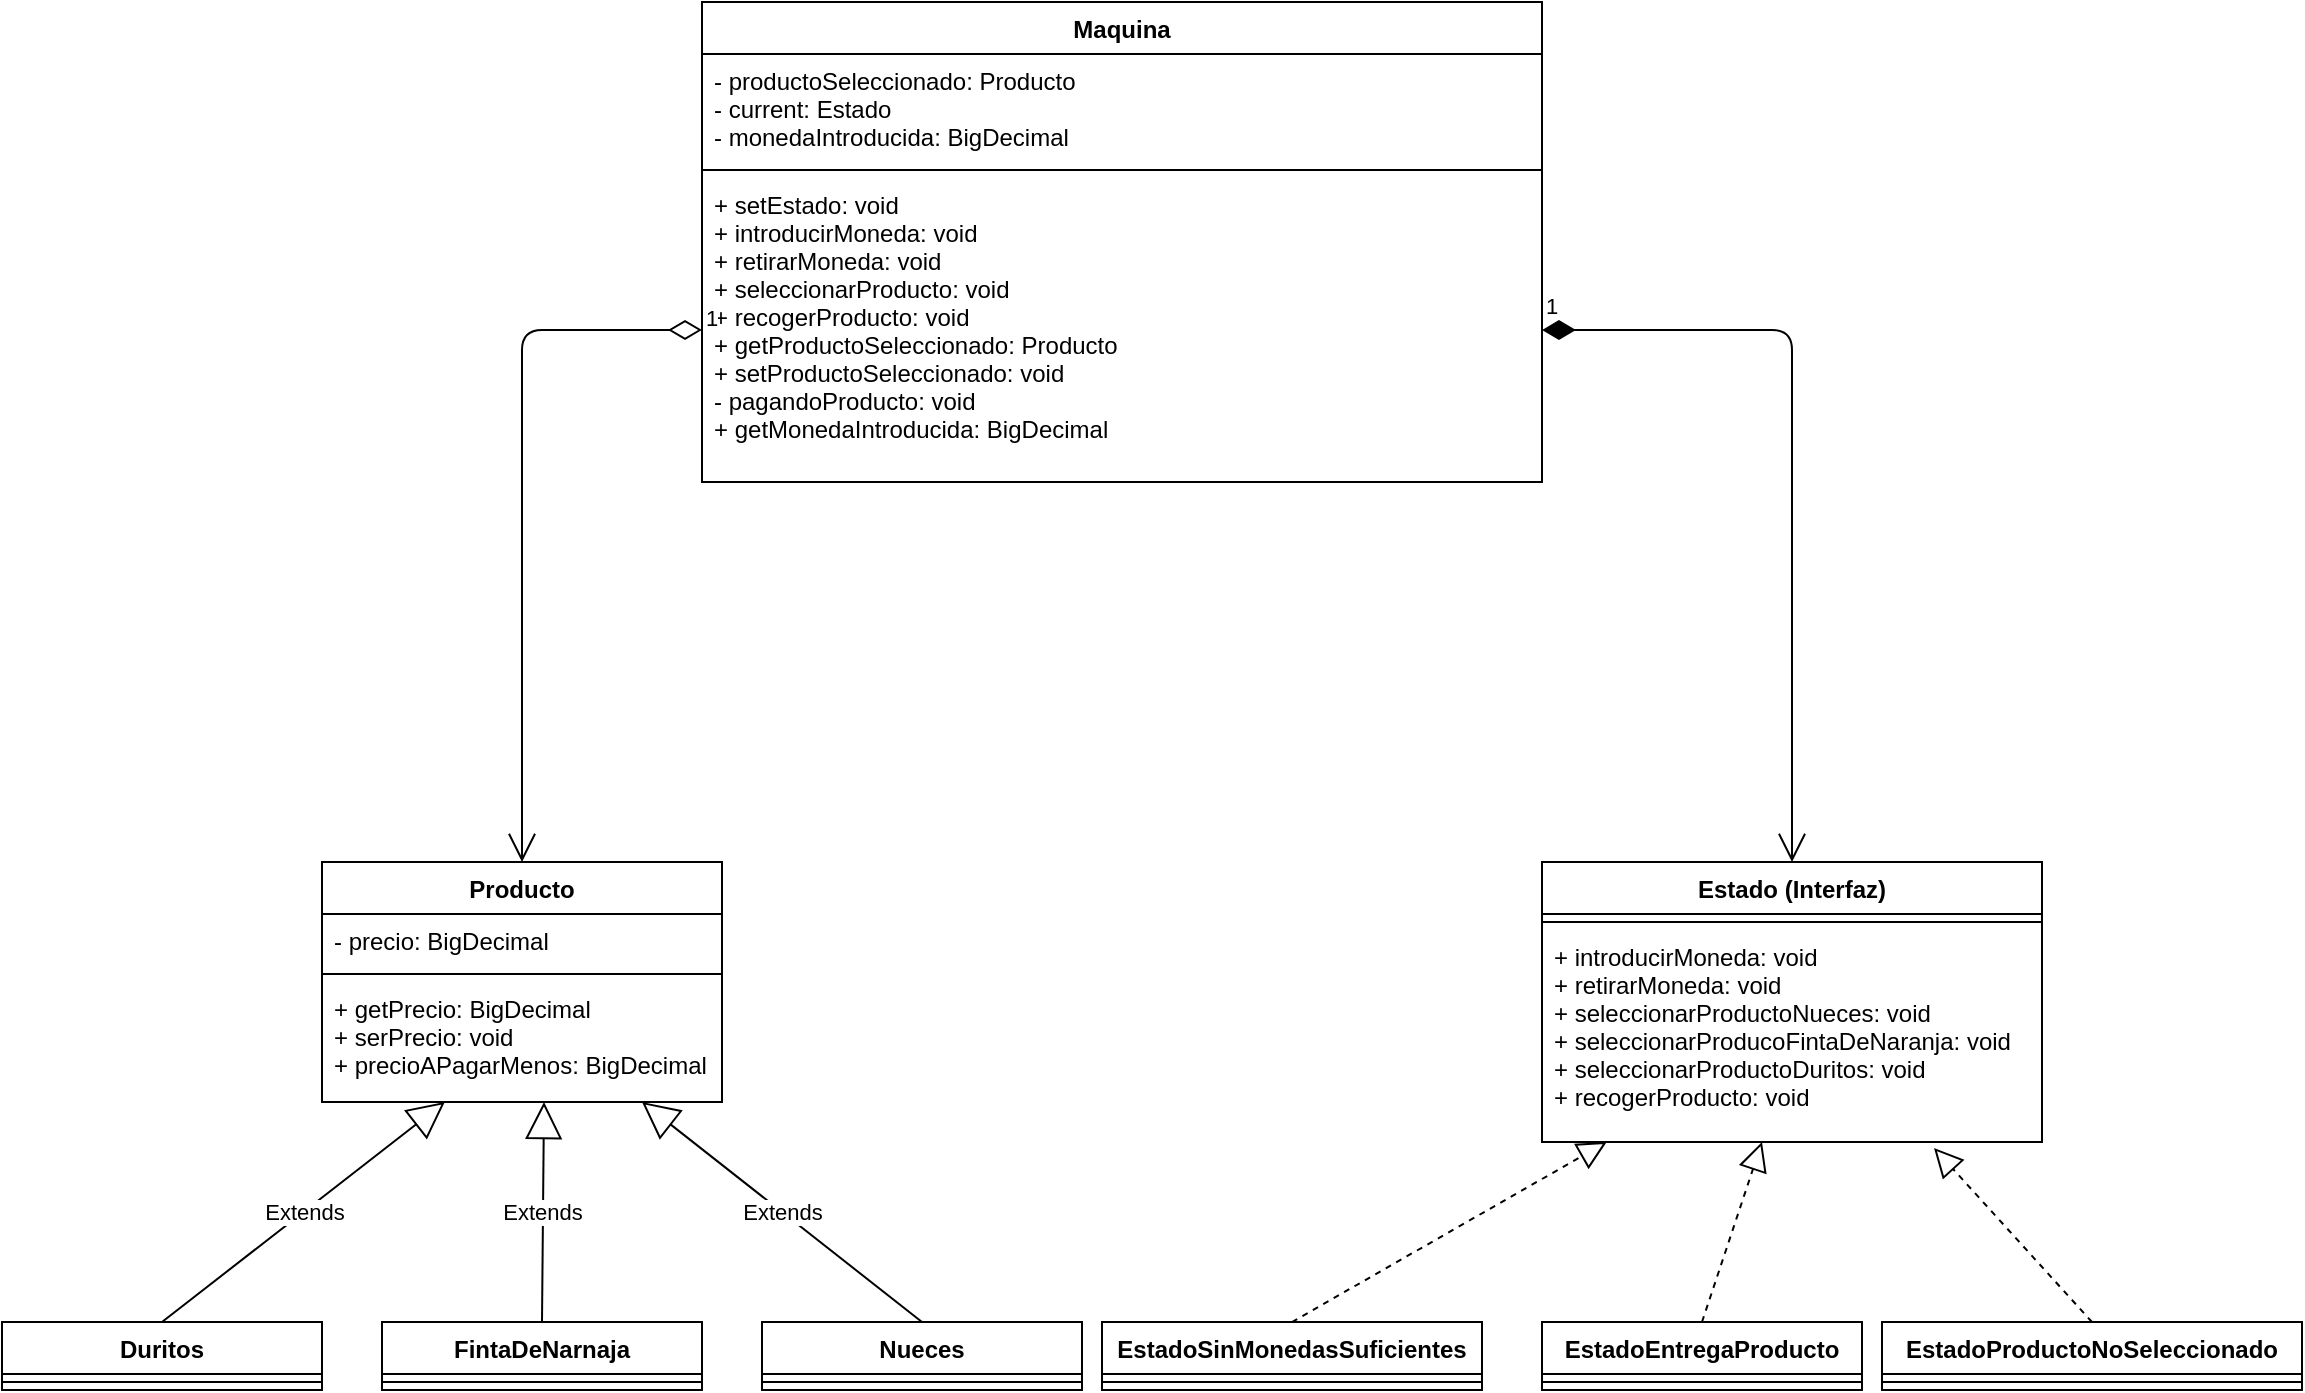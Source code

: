 <mxfile version="13.9.9" type="device"><diagram id="LDEqiCC6INRPcputu7ei" name="Page-1"><mxGraphModel dx="2272" dy="832" grid="1" gridSize="10" guides="1" tooltips="1" connect="1" arrows="1" fold="1" page="1" pageScale="1" pageWidth="850" pageHeight="1100" math="0" shadow="0"><root><mxCell id="0"/><mxCell id="1" parent="0"/><mxCell id="F77ZOvLtOnsEmRrwYnAC-1" value="Producto" style="swimlane;fontStyle=1;align=center;verticalAlign=top;childLayout=stackLayout;horizontal=1;startSize=26;horizontalStack=0;resizeParent=1;resizeParentMax=0;resizeLast=0;collapsible=1;marginBottom=0;" vertex="1" parent="1"><mxGeometry x="-220" y="570" width="200" height="120" as="geometry"/></mxCell><mxCell id="F77ZOvLtOnsEmRrwYnAC-2" value="- precio: BigDecimal" style="text;strokeColor=none;fillColor=none;align=left;verticalAlign=top;spacingLeft=4;spacingRight=4;overflow=hidden;rotatable=0;points=[[0,0.5],[1,0.5]];portConstraint=eastwest;" vertex="1" parent="F77ZOvLtOnsEmRrwYnAC-1"><mxGeometry y="26" width="200" height="26" as="geometry"/></mxCell><mxCell id="F77ZOvLtOnsEmRrwYnAC-3" value="" style="line;strokeWidth=1;fillColor=none;align=left;verticalAlign=middle;spacingTop=-1;spacingLeft=3;spacingRight=3;rotatable=0;labelPosition=right;points=[];portConstraint=eastwest;" vertex="1" parent="F77ZOvLtOnsEmRrwYnAC-1"><mxGeometry y="52" width="200" height="8" as="geometry"/></mxCell><mxCell id="F77ZOvLtOnsEmRrwYnAC-4" value="+ getPrecio: BigDecimal&#10;+ serPrecio: void&#10;+ precioAPagarMenos: BigDecimal" style="text;strokeColor=none;fillColor=none;align=left;verticalAlign=top;spacingLeft=4;spacingRight=4;overflow=hidden;rotatable=0;points=[[0,0.5],[1,0.5]];portConstraint=eastwest;" vertex="1" parent="F77ZOvLtOnsEmRrwYnAC-1"><mxGeometry y="60" width="200" height="60" as="geometry"/></mxCell><mxCell id="F77ZOvLtOnsEmRrwYnAC-5" value="Duritos" style="swimlane;fontStyle=1;align=center;verticalAlign=top;childLayout=stackLayout;horizontal=1;startSize=26;horizontalStack=0;resizeParent=1;resizeParentMax=0;resizeLast=0;collapsible=1;marginBottom=0;" vertex="1" parent="1"><mxGeometry x="-380" y="800" width="160" height="34" as="geometry"/></mxCell><mxCell id="F77ZOvLtOnsEmRrwYnAC-7" value="" style="line;strokeWidth=1;fillColor=none;align=left;verticalAlign=middle;spacingTop=-1;spacingLeft=3;spacingRight=3;rotatable=0;labelPosition=right;points=[];portConstraint=eastwest;" vertex="1" parent="F77ZOvLtOnsEmRrwYnAC-5"><mxGeometry y="26" width="160" height="8" as="geometry"/></mxCell><mxCell id="F77ZOvLtOnsEmRrwYnAC-9" value="FintaDeNarnaja" style="swimlane;fontStyle=1;align=center;verticalAlign=top;childLayout=stackLayout;horizontal=1;startSize=26;horizontalStack=0;resizeParent=1;resizeParentMax=0;resizeLast=0;collapsible=1;marginBottom=0;" vertex="1" parent="1"><mxGeometry x="-190" y="800" width="160" height="34" as="geometry"/></mxCell><mxCell id="F77ZOvLtOnsEmRrwYnAC-10" value="" style="line;strokeWidth=1;fillColor=none;align=left;verticalAlign=middle;spacingTop=-1;spacingLeft=3;spacingRight=3;rotatable=0;labelPosition=right;points=[];portConstraint=eastwest;" vertex="1" parent="F77ZOvLtOnsEmRrwYnAC-9"><mxGeometry y="26" width="160" height="8" as="geometry"/></mxCell><mxCell id="F77ZOvLtOnsEmRrwYnAC-11" value="Nueces" style="swimlane;fontStyle=1;align=center;verticalAlign=top;childLayout=stackLayout;horizontal=1;startSize=26;horizontalStack=0;resizeParent=1;resizeParentMax=0;resizeLast=0;collapsible=1;marginBottom=0;" vertex="1" parent="1"><mxGeometry y="800" width="160" height="34" as="geometry"/></mxCell><mxCell id="F77ZOvLtOnsEmRrwYnAC-12" value="" style="line;strokeWidth=1;fillColor=none;align=left;verticalAlign=middle;spacingTop=-1;spacingLeft=3;spacingRight=3;rotatable=0;labelPosition=right;points=[];portConstraint=eastwest;" vertex="1" parent="F77ZOvLtOnsEmRrwYnAC-11"><mxGeometry y="26" width="160" height="8" as="geometry"/></mxCell><mxCell id="F77ZOvLtOnsEmRrwYnAC-13" value="Extends" style="endArrow=block;endSize=16;endFill=0;html=1;exitX=0.5;exitY=0;exitDx=0;exitDy=0;" edge="1" parent="1" source="F77ZOvLtOnsEmRrwYnAC-5" target="F77ZOvLtOnsEmRrwYnAC-4"><mxGeometry width="160" relative="1" as="geometry"><mxPoint x="-220" y="1020" as="sourcePoint"/><mxPoint x="-60" y="1020" as="targetPoint"/></mxGeometry></mxCell><mxCell id="F77ZOvLtOnsEmRrwYnAC-14" value="Extends" style="endArrow=block;endSize=16;endFill=0;html=1;exitX=0.5;exitY=0;exitDx=0;exitDy=0;" edge="1" parent="1" source="F77ZOvLtOnsEmRrwYnAC-9"><mxGeometry width="160" relative="1" as="geometry"><mxPoint x="-290" y="810" as="sourcePoint"/><mxPoint x="-109" y="690" as="targetPoint"/></mxGeometry></mxCell><mxCell id="F77ZOvLtOnsEmRrwYnAC-15" value="Extends" style="endArrow=block;endSize=16;endFill=0;html=1;exitX=0.5;exitY=0;exitDx=0;exitDy=0;" edge="1" parent="1" source="F77ZOvLtOnsEmRrwYnAC-11"><mxGeometry width="160" relative="1" as="geometry"><mxPoint x="-36" y="800" as="sourcePoint"/><mxPoint x="-60" y="690" as="targetPoint"/></mxGeometry></mxCell><mxCell id="F77ZOvLtOnsEmRrwYnAC-16" value="Estado (Interfaz)" style="swimlane;fontStyle=1;align=center;verticalAlign=top;childLayout=stackLayout;horizontal=1;startSize=26;horizontalStack=0;resizeParent=1;resizeParentMax=0;resizeLast=0;collapsible=1;marginBottom=0;" vertex="1" parent="1"><mxGeometry x="390" y="570" width="250" height="140" as="geometry"/></mxCell><mxCell id="F77ZOvLtOnsEmRrwYnAC-18" value="" style="line;strokeWidth=1;fillColor=none;align=left;verticalAlign=middle;spacingTop=-1;spacingLeft=3;spacingRight=3;rotatable=0;labelPosition=right;points=[];portConstraint=eastwest;" vertex="1" parent="F77ZOvLtOnsEmRrwYnAC-16"><mxGeometry y="26" width="250" height="8" as="geometry"/></mxCell><mxCell id="F77ZOvLtOnsEmRrwYnAC-19" value="+ introducirMoneda: void&#10;+ retirarMoneda: void&#10;+ seleccionarProductoNueces: void&#10;+ seleccionarProducoFintaDeNaranja: void&#10;+ seleccionarProductoDuritos: void&#10;+ recogerProducto: void" style="text;strokeColor=none;fillColor=none;align=left;verticalAlign=top;spacingLeft=4;spacingRight=4;overflow=hidden;rotatable=0;points=[[0,0.5],[1,0.5]];portConstraint=eastwest;" vertex="1" parent="F77ZOvLtOnsEmRrwYnAC-16"><mxGeometry y="34" width="250" height="106" as="geometry"/></mxCell><mxCell id="F77ZOvLtOnsEmRrwYnAC-20" value="EstadoSinMonedasSuficientes" style="swimlane;fontStyle=1;align=center;verticalAlign=top;childLayout=stackLayout;horizontal=1;startSize=26;horizontalStack=0;resizeParent=1;resizeParentMax=0;resizeLast=0;collapsible=1;marginBottom=0;" vertex="1" parent="1"><mxGeometry x="170" y="800" width="190" height="34" as="geometry"/></mxCell><mxCell id="F77ZOvLtOnsEmRrwYnAC-21" value="" style="line;strokeWidth=1;fillColor=none;align=left;verticalAlign=middle;spacingTop=-1;spacingLeft=3;spacingRight=3;rotatable=0;labelPosition=right;points=[];portConstraint=eastwest;" vertex="1" parent="F77ZOvLtOnsEmRrwYnAC-20"><mxGeometry y="26" width="190" height="8" as="geometry"/></mxCell><mxCell id="F77ZOvLtOnsEmRrwYnAC-22" value="EstadoEntregaProducto" style="swimlane;fontStyle=1;align=center;verticalAlign=top;childLayout=stackLayout;horizontal=1;startSize=26;horizontalStack=0;resizeParent=1;resizeParentMax=0;resizeLast=0;collapsible=1;marginBottom=0;" vertex="1" parent="1"><mxGeometry x="390" y="800" width="160" height="34" as="geometry"/></mxCell><mxCell id="F77ZOvLtOnsEmRrwYnAC-23" value="" style="line;strokeWidth=1;fillColor=none;align=left;verticalAlign=middle;spacingTop=-1;spacingLeft=3;spacingRight=3;rotatable=0;labelPosition=right;points=[];portConstraint=eastwest;" vertex="1" parent="F77ZOvLtOnsEmRrwYnAC-22"><mxGeometry y="26" width="160" height="8" as="geometry"/></mxCell><mxCell id="F77ZOvLtOnsEmRrwYnAC-24" value="EstadoProductoNoSeleccionado" style="swimlane;fontStyle=1;align=center;verticalAlign=top;childLayout=stackLayout;horizontal=1;startSize=26;horizontalStack=0;resizeParent=1;resizeParentMax=0;resizeLast=0;collapsible=1;marginBottom=0;" vertex="1" parent="1"><mxGeometry x="560" y="800" width="210" height="34" as="geometry"/></mxCell><mxCell id="F77ZOvLtOnsEmRrwYnAC-25" value="" style="line;strokeWidth=1;fillColor=none;align=left;verticalAlign=middle;spacingTop=-1;spacingLeft=3;spacingRight=3;rotatable=0;labelPosition=right;points=[];portConstraint=eastwest;" vertex="1" parent="F77ZOvLtOnsEmRrwYnAC-24"><mxGeometry y="26" width="210" height="8" as="geometry"/></mxCell><mxCell id="F77ZOvLtOnsEmRrwYnAC-26" value="" style="endArrow=block;dashed=1;endFill=0;endSize=12;html=1;exitX=0.5;exitY=0;exitDx=0;exitDy=0;" edge="1" parent="1" source="F77ZOvLtOnsEmRrwYnAC-20" target="F77ZOvLtOnsEmRrwYnAC-19"><mxGeometry width="160" relative="1" as="geometry"><mxPoint x="350" y="980" as="sourcePoint"/><mxPoint x="510" y="980" as="targetPoint"/></mxGeometry></mxCell><mxCell id="F77ZOvLtOnsEmRrwYnAC-27" value="" style="endArrow=block;dashed=1;endFill=0;endSize=12;html=1;exitX=0.5;exitY=0;exitDx=0;exitDy=0;" edge="1" parent="1" source="F77ZOvLtOnsEmRrwYnAC-22"><mxGeometry width="160" relative="1" as="geometry"><mxPoint x="275" y="810" as="sourcePoint"/><mxPoint x="500" y="710" as="targetPoint"/></mxGeometry></mxCell><mxCell id="F77ZOvLtOnsEmRrwYnAC-28" value="" style="endArrow=block;dashed=1;endFill=0;endSize=12;html=1;exitX=0.5;exitY=0;exitDx=0;exitDy=0;" edge="1" parent="1" source="F77ZOvLtOnsEmRrwYnAC-24"><mxGeometry width="160" relative="1" as="geometry"><mxPoint x="480" y="810" as="sourcePoint"/><mxPoint x="586" y="713" as="targetPoint"/></mxGeometry></mxCell><mxCell id="F77ZOvLtOnsEmRrwYnAC-29" value="Maquina" style="swimlane;fontStyle=1;align=center;verticalAlign=top;childLayout=stackLayout;horizontal=1;startSize=26;horizontalStack=0;resizeParent=1;resizeParentMax=0;resizeLast=0;collapsible=1;marginBottom=0;" vertex="1" parent="1"><mxGeometry x="-30" y="140" width="420" height="240" as="geometry"/></mxCell><mxCell id="F77ZOvLtOnsEmRrwYnAC-30" value="- productoSeleccionado: Producto&#10;- current: Estado &#10;- monedaIntroducida: BigDecimal" style="text;strokeColor=none;fillColor=none;align=left;verticalAlign=top;spacingLeft=4;spacingRight=4;overflow=hidden;rotatable=0;points=[[0,0.5],[1,0.5]];portConstraint=eastwest;" vertex="1" parent="F77ZOvLtOnsEmRrwYnAC-29"><mxGeometry y="26" width="420" height="54" as="geometry"/></mxCell><mxCell id="F77ZOvLtOnsEmRrwYnAC-31" value="" style="line;strokeWidth=1;fillColor=none;align=left;verticalAlign=middle;spacingTop=-1;spacingLeft=3;spacingRight=3;rotatable=0;labelPosition=right;points=[];portConstraint=eastwest;" vertex="1" parent="F77ZOvLtOnsEmRrwYnAC-29"><mxGeometry y="80" width="420" height="8" as="geometry"/></mxCell><mxCell id="F77ZOvLtOnsEmRrwYnAC-32" value="+ setEstado: void&#10;+ introducirMoneda: void&#10;+ retirarMoneda: void&#10;+ seleccionarProducto: void&#10;+ recogerProducto: void&#10;+ getProductoSeleccionado: Producto&#10;+ setProductoSeleccionado: void&#10;- pagandoProducto: void&#10;+ getMonedaIntroducida: BigDecimal" style="text;strokeColor=none;fillColor=none;align=left;verticalAlign=top;spacingLeft=4;spacingRight=4;overflow=hidden;rotatable=0;points=[[0,0.5],[1,0.5]];portConstraint=eastwest;" vertex="1" parent="F77ZOvLtOnsEmRrwYnAC-29"><mxGeometry y="88" width="420" height="152" as="geometry"/></mxCell><mxCell id="F77ZOvLtOnsEmRrwYnAC-33" value="1" style="endArrow=open;html=1;endSize=12;startArrow=diamondThin;startSize=14;startFill=1;edgeStyle=orthogonalEdgeStyle;align=left;verticalAlign=bottom;exitX=1;exitY=0.5;exitDx=0;exitDy=0;entryX=0.5;entryY=0;entryDx=0;entryDy=0;" edge="1" parent="1" source="F77ZOvLtOnsEmRrwYnAC-32" target="F77ZOvLtOnsEmRrwYnAC-16"><mxGeometry x="-1" y="3" relative="1" as="geometry"><mxPoint x="10" y="460" as="sourcePoint"/><mxPoint x="170" y="460" as="targetPoint"/></mxGeometry></mxCell><mxCell id="F77ZOvLtOnsEmRrwYnAC-34" value="1" style="endArrow=open;html=1;endSize=12;startArrow=diamondThin;startSize=14;startFill=0;edgeStyle=orthogonalEdgeStyle;align=left;verticalAlign=bottom;exitX=0;exitY=0.5;exitDx=0;exitDy=0;entryX=0.5;entryY=0;entryDx=0;entryDy=0;" edge="1" parent="1" source="F77ZOvLtOnsEmRrwYnAC-32" target="F77ZOvLtOnsEmRrwYnAC-1"><mxGeometry x="-1" y="3" relative="1" as="geometry"><mxPoint x="10" y="460" as="sourcePoint"/><mxPoint x="170" y="460" as="targetPoint"/></mxGeometry></mxCell></root></mxGraphModel></diagram></mxfile>